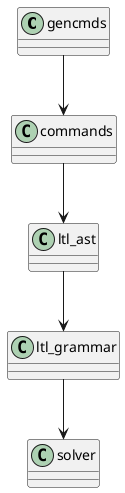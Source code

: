 @startuml
'https://plantuml.com/state-diagram

  gencmds --> commands
  commands --> ltl_ast
  ltl_ast --> ltl_grammar
  ltl_grammar --> solver
}
@enduml